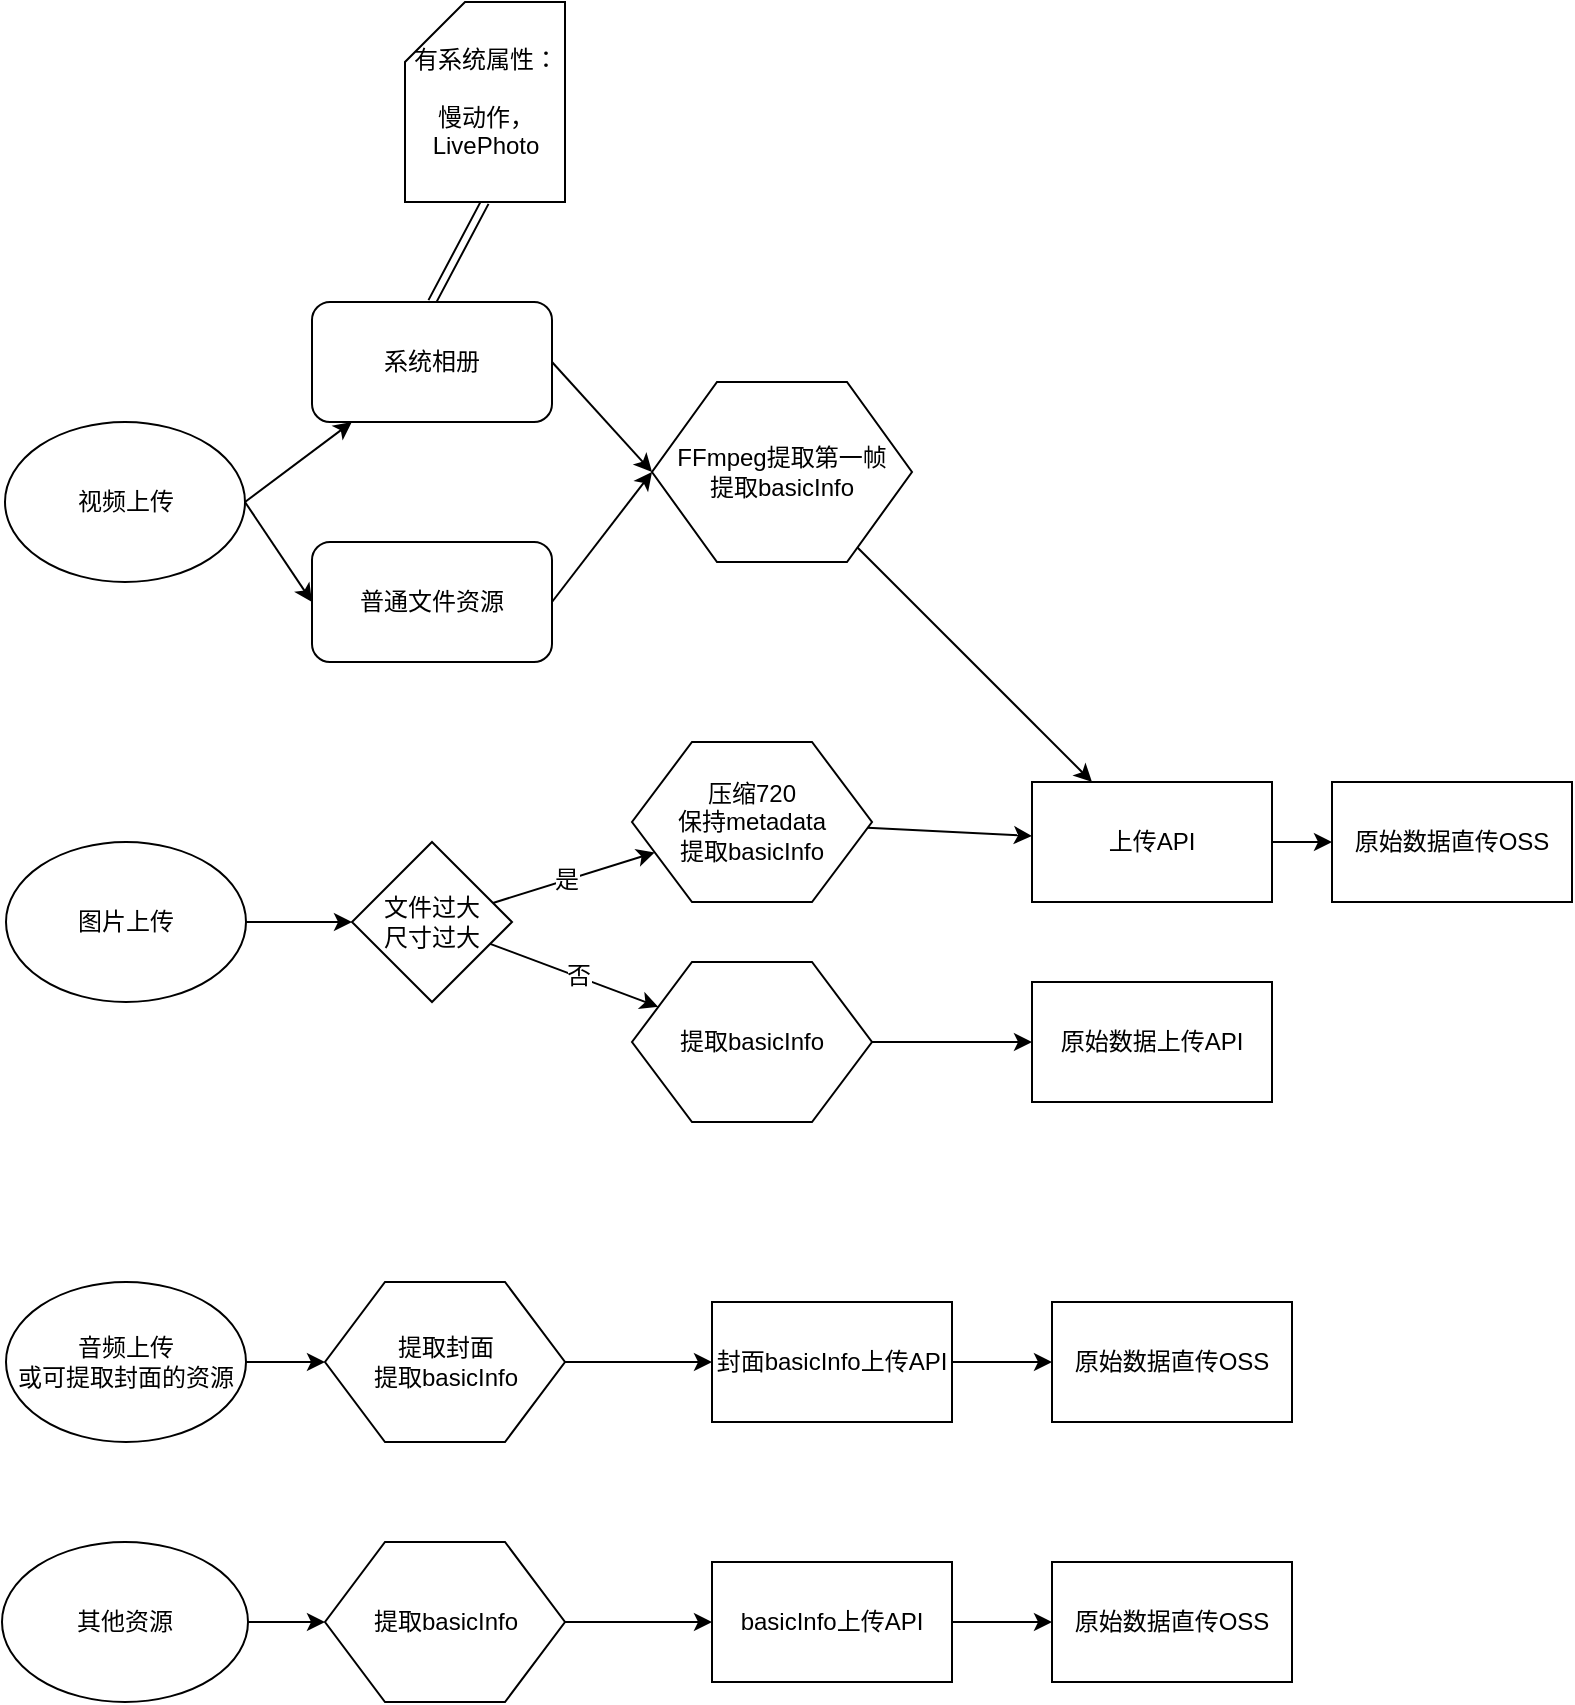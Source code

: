 <mxfile version="11.1.4" type="device"><diagram id="YQlTkhBkgXf6Q7FZE5c6" name="Page-1"><mxGraphModel dx="2066" dy="1083" grid="1" gridSize="10" guides="1" tooltips="1" connect="1" arrows="1" fold="1" page="1" pageScale="1" pageWidth="827" pageHeight="1169" math="0" shadow="0"><root><mxCell id="0"/><mxCell id="1" parent="0"/><mxCell id="Bx0Hko_spnO7CFsnd_2y-3" style="rounded=0;orthogonalLoop=1;jettySize=auto;html=1;exitX=1;exitY=0.5;exitDx=0;exitDy=0;" edge="1" parent="1" source="Bx0Hko_spnO7CFsnd_2y-1" target="Bx0Hko_spnO7CFsnd_2y-2"><mxGeometry relative="1" as="geometry"><mxPoint x="80.166" y="312.111" as="sourcePoint"/></mxGeometry></mxCell><mxCell id="Bx0Hko_spnO7CFsnd_2y-7" style="edgeStyle=none;rounded=0;orthogonalLoop=1;jettySize=auto;html=1;exitX=1;exitY=0.5;exitDx=0;exitDy=0;entryX=0;entryY=0.5;entryDx=0;entryDy=0;" edge="1" parent="1" source="Bx0Hko_spnO7CFsnd_2y-1" target="Bx0Hko_spnO7CFsnd_2y-4"><mxGeometry relative="1" as="geometry"><mxPoint x="86.5" y="330" as="sourcePoint"/></mxGeometry></mxCell><mxCell id="Bx0Hko_spnO7CFsnd_2y-1" value="视频上传" style="ellipse;whiteSpace=wrap;html=1;" vertex="1" parent="1"><mxGeometry x="16.5" y="300" width="120" height="80" as="geometry"/></mxCell><mxCell id="Bx0Hko_spnO7CFsnd_2y-6" style="edgeStyle=none;rounded=0;orthogonalLoop=1;jettySize=auto;html=1;exitX=0.5;exitY=0;exitDx=0;exitDy=0;entryX=0.5;entryY=1;entryDx=0;entryDy=0;entryPerimeter=0;shape=link;" edge="1" parent="1" source="Bx0Hko_spnO7CFsnd_2y-2" target="Bx0Hko_spnO7CFsnd_2y-5"><mxGeometry relative="1" as="geometry"/></mxCell><mxCell id="Bx0Hko_spnO7CFsnd_2y-9" style="edgeStyle=none;rounded=0;orthogonalLoop=1;jettySize=auto;html=1;exitX=1;exitY=0.5;exitDx=0;exitDy=0;entryX=0;entryY=0.5;entryDx=0;entryDy=0;" edge="1" parent="1" source="Bx0Hko_spnO7CFsnd_2y-2" target="Bx0Hko_spnO7CFsnd_2y-8"><mxGeometry relative="1" as="geometry"/></mxCell><mxCell id="Bx0Hko_spnO7CFsnd_2y-2" value="系统相册" style="rounded=1;whiteSpace=wrap;html=1;" vertex="1" parent="1"><mxGeometry x="170" y="240" width="120" height="60" as="geometry"/></mxCell><mxCell id="Bx0Hko_spnO7CFsnd_2y-10" style="edgeStyle=none;rounded=0;orthogonalLoop=1;jettySize=auto;html=1;exitX=1;exitY=0.5;exitDx=0;exitDy=0;entryX=0;entryY=0.5;entryDx=0;entryDy=0;" edge="1" parent="1" source="Bx0Hko_spnO7CFsnd_2y-4" target="Bx0Hko_spnO7CFsnd_2y-8"><mxGeometry relative="1" as="geometry"/></mxCell><mxCell id="Bx0Hko_spnO7CFsnd_2y-4" value="普通文件资源" style="rounded=1;whiteSpace=wrap;html=1;" vertex="1" parent="1"><mxGeometry x="170" y="360" width="120" height="60" as="geometry"/></mxCell><mxCell id="Bx0Hko_spnO7CFsnd_2y-5" value="有系统属性：&lt;br&gt;&lt;br&gt;慢动作，LivePhoto" style="shape=card;whiteSpace=wrap;html=1;" vertex="1" parent="1"><mxGeometry x="216.5" y="90" width="80" height="100" as="geometry"/></mxCell><mxCell id="Bx0Hko_spnO7CFsnd_2y-12" style="edgeStyle=none;rounded=0;orthogonalLoop=1;jettySize=auto;html=1;" edge="1" parent="1" source="Bx0Hko_spnO7CFsnd_2y-8" target="Bx0Hko_spnO7CFsnd_2y-11"><mxGeometry relative="1" as="geometry"/></mxCell><mxCell id="Bx0Hko_spnO7CFsnd_2y-8" value="FFmpeg提取第一帧&lt;br&gt;提取basicInfo" style="shape=hexagon;perimeter=hexagonPerimeter2;whiteSpace=wrap;html=1;" vertex="1" parent="1"><mxGeometry x="340" y="280" width="130" height="90" as="geometry"/></mxCell><mxCell id="Bx0Hko_spnO7CFsnd_2y-14" style="edgeStyle=none;rounded=0;orthogonalLoop=1;jettySize=auto;html=1;" edge="1" parent="1" source="Bx0Hko_spnO7CFsnd_2y-11" target="Bx0Hko_spnO7CFsnd_2y-13"><mxGeometry relative="1" as="geometry"/></mxCell><mxCell id="Bx0Hko_spnO7CFsnd_2y-11" value="上传API" style="rounded=0;whiteSpace=wrap;html=1;" vertex="1" parent="1"><mxGeometry x="530" y="480" width="120" height="60" as="geometry"/></mxCell><mxCell id="Bx0Hko_spnO7CFsnd_2y-13" value="原始数据直传OSS" style="rounded=0;whiteSpace=wrap;html=1;" vertex="1" parent="1"><mxGeometry x="680" y="480" width="120" height="60" as="geometry"/></mxCell><mxCell id="Bx0Hko_spnO7CFsnd_2y-18" style="edgeStyle=none;rounded=0;orthogonalLoop=1;jettySize=auto;html=1;" edge="1" parent="1" source="Bx0Hko_spnO7CFsnd_2y-15" target="Bx0Hko_spnO7CFsnd_2y-17"><mxGeometry relative="1" as="geometry"/></mxCell><mxCell id="Bx0Hko_spnO7CFsnd_2y-15" value="图片上传" style="ellipse;whiteSpace=wrap;html=1;" vertex="1" parent="1"><mxGeometry x="17" y="510" width="120" height="80" as="geometry"/></mxCell><mxCell id="Bx0Hko_spnO7CFsnd_2y-32" style="edgeStyle=none;rounded=0;orthogonalLoop=1;jettySize=auto;html=1;" edge="1" parent="1" source="Bx0Hko_spnO7CFsnd_2y-16" target="Bx0Hko_spnO7CFsnd_2y-11"><mxGeometry relative="1" as="geometry"/></mxCell><mxCell id="Bx0Hko_spnO7CFsnd_2y-16" value="压缩720&lt;br&gt;保持metadata&lt;br&gt;提取basicInfo" style="shape=hexagon;perimeter=hexagonPerimeter2;whiteSpace=wrap;html=1;" vertex="1" parent="1"><mxGeometry x="330" y="460" width="120" height="80" as="geometry"/></mxCell><mxCell id="Bx0Hko_spnO7CFsnd_2y-19" style="edgeStyle=none;rounded=0;orthogonalLoop=1;jettySize=auto;html=1;" edge="1" parent="1" source="Bx0Hko_spnO7CFsnd_2y-17" target="Bx0Hko_spnO7CFsnd_2y-16"><mxGeometry relative="1" as="geometry"/></mxCell><mxCell id="Bx0Hko_spnO7CFsnd_2y-25" value="是" style="text;html=1;resizable=0;points=[];align=center;verticalAlign=middle;labelBackgroundColor=#ffffff;" vertex="1" connectable="0" parent="Bx0Hko_spnO7CFsnd_2y-19"><mxGeometry x="-0.095" relative="1" as="geometry"><mxPoint as="offset"/></mxGeometry></mxCell><mxCell id="Bx0Hko_spnO7CFsnd_2y-22" style="edgeStyle=none;rounded=0;orthogonalLoop=1;jettySize=auto;html=1;" edge="1" parent="1" source="Bx0Hko_spnO7CFsnd_2y-17" target="Bx0Hko_spnO7CFsnd_2y-21"><mxGeometry relative="1" as="geometry"/></mxCell><mxCell id="Bx0Hko_spnO7CFsnd_2y-26" value="否" style="text;html=1;resizable=0;points=[];align=center;verticalAlign=middle;labelBackgroundColor=#ffffff;" vertex="1" connectable="0" parent="Bx0Hko_spnO7CFsnd_2y-22"><mxGeometry x="0.039" relative="1" as="geometry"><mxPoint as="offset"/></mxGeometry></mxCell><mxCell id="Bx0Hko_spnO7CFsnd_2y-17" value="文件过大&lt;br&gt;尺寸过大" style="rhombus;whiteSpace=wrap;html=1;" vertex="1" parent="1"><mxGeometry x="190" y="510" width="80" height="80" as="geometry"/></mxCell><mxCell id="Bx0Hko_spnO7CFsnd_2y-31" style="edgeStyle=none;rounded=0;orthogonalLoop=1;jettySize=auto;html=1;" edge="1" parent="1" source="Bx0Hko_spnO7CFsnd_2y-21" target="Bx0Hko_spnO7CFsnd_2y-30"><mxGeometry relative="1" as="geometry"/></mxCell><mxCell id="Bx0Hko_spnO7CFsnd_2y-21" value="提取basicInfo" style="shape=hexagon;perimeter=hexagonPerimeter2;whiteSpace=wrap;html=1;" vertex="1" parent="1"><mxGeometry x="330" y="570" width="120" height="80" as="geometry"/></mxCell><mxCell id="Bx0Hko_spnO7CFsnd_2y-29" style="edgeStyle=none;rounded=0;orthogonalLoop=1;jettySize=auto;html=1;" edge="1" parent="1" source="Bx0Hko_spnO7CFsnd_2y-27" target="Bx0Hko_spnO7CFsnd_2y-28"><mxGeometry relative="1" as="geometry"/></mxCell><mxCell id="Bx0Hko_spnO7CFsnd_2y-27" value="音频上传&lt;br&gt;或可提取封面的资源" style="ellipse;whiteSpace=wrap;html=1;" vertex="1" parent="1"><mxGeometry x="17" y="730" width="120" height="80" as="geometry"/></mxCell><mxCell id="Bx0Hko_spnO7CFsnd_2y-34" style="edgeStyle=none;rounded=0;orthogonalLoop=1;jettySize=auto;html=1;" edge="1" parent="1" source="Bx0Hko_spnO7CFsnd_2y-28" target="Bx0Hko_spnO7CFsnd_2y-33"><mxGeometry relative="1" as="geometry"/></mxCell><mxCell id="Bx0Hko_spnO7CFsnd_2y-28" value="提取封面&lt;br&gt;提取basicInfo" style="shape=hexagon;perimeter=hexagonPerimeter2;whiteSpace=wrap;html=1;" vertex="1" parent="1"><mxGeometry x="176.5" y="730" width="120" height="80" as="geometry"/></mxCell><mxCell id="Bx0Hko_spnO7CFsnd_2y-30" value="原始数据上传API" style="rounded=0;whiteSpace=wrap;html=1;" vertex="1" parent="1"><mxGeometry x="530" y="580" width="120" height="60" as="geometry"/></mxCell><mxCell id="Bx0Hko_spnO7CFsnd_2y-36" style="edgeStyle=none;rounded=0;orthogonalLoop=1;jettySize=auto;html=1;" edge="1" parent="1" source="Bx0Hko_spnO7CFsnd_2y-33" target="Bx0Hko_spnO7CFsnd_2y-35"><mxGeometry relative="1" as="geometry"/></mxCell><mxCell id="Bx0Hko_spnO7CFsnd_2y-33" value="封面basicInfo上传API" style="rounded=0;whiteSpace=wrap;html=1;" vertex="1" parent="1"><mxGeometry x="370" y="740" width="120" height="60" as="geometry"/></mxCell><mxCell id="Bx0Hko_spnO7CFsnd_2y-35" value="原始数据直传OSS" style="rounded=0;whiteSpace=wrap;html=1;" vertex="1" parent="1"><mxGeometry x="540" y="740" width="120" height="60" as="geometry"/></mxCell><mxCell id="Bx0Hko_spnO7CFsnd_2y-39" style="edgeStyle=none;rounded=0;orthogonalLoop=1;jettySize=auto;html=1;" edge="1" parent="1" source="Bx0Hko_spnO7CFsnd_2y-37" target="Bx0Hko_spnO7CFsnd_2y-38"><mxGeometry relative="1" as="geometry"/></mxCell><mxCell id="Bx0Hko_spnO7CFsnd_2y-37" value="其他资源" style="ellipse;whiteSpace=wrap;html=1;" vertex="1" parent="1"><mxGeometry x="15" y="860" width="123" height="80" as="geometry"/></mxCell><mxCell id="Bx0Hko_spnO7CFsnd_2y-41" style="edgeStyle=none;rounded=0;orthogonalLoop=1;jettySize=auto;html=1;" edge="1" parent="1" source="Bx0Hko_spnO7CFsnd_2y-38" target="Bx0Hko_spnO7CFsnd_2y-40"><mxGeometry relative="1" as="geometry"/></mxCell><mxCell id="Bx0Hko_spnO7CFsnd_2y-38" value="提取basicInfo" style="shape=hexagon;perimeter=hexagonPerimeter2;whiteSpace=wrap;html=1;" vertex="1" parent="1"><mxGeometry x="176.5" y="860" width="120" height="80" as="geometry"/></mxCell><mxCell id="Bx0Hko_spnO7CFsnd_2y-43" style="edgeStyle=none;rounded=0;orthogonalLoop=1;jettySize=auto;html=1;" edge="1" parent="1" source="Bx0Hko_spnO7CFsnd_2y-40" target="Bx0Hko_spnO7CFsnd_2y-42"><mxGeometry relative="1" as="geometry"/></mxCell><mxCell id="Bx0Hko_spnO7CFsnd_2y-40" value="basicInfo上传API" style="rounded=0;whiteSpace=wrap;html=1;" vertex="1" parent="1"><mxGeometry x="370" y="870" width="120" height="60" as="geometry"/></mxCell><mxCell id="Bx0Hko_spnO7CFsnd_2y-42" value="原始数据直传OSS" style="rounded=0;whiteSpace=wrap;html=1;" vertex="1" parent="1"><mxGeometry x="540" y="870" width="120" height="60" as="geometry"/></mxCell></root></mxGraphModel></diagram></mxfile>